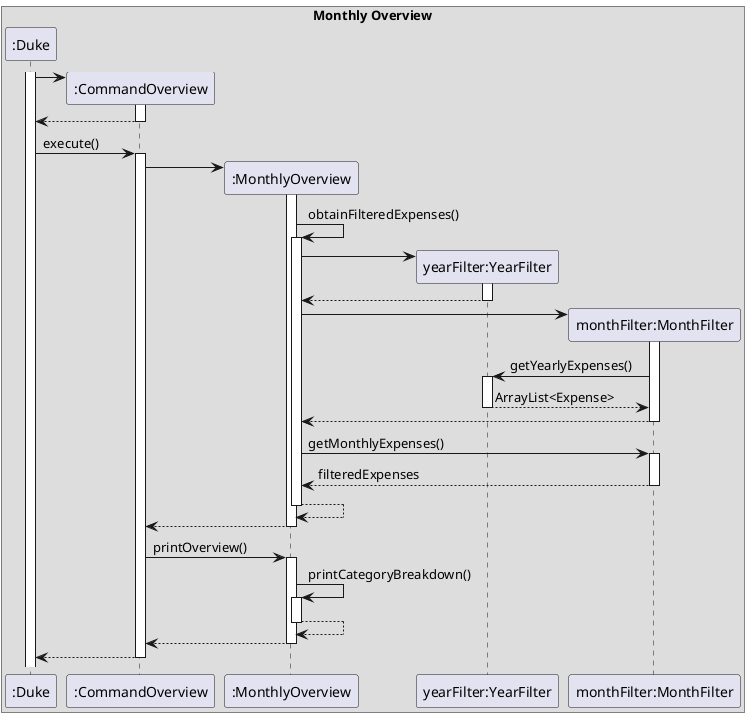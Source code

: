 @startuml
'https://plantuml.com/sequence-diagram

box Monthly Overview

participant ":Duke" as Duke
participant ":CommandOverview" as CommandOverview
participant ":MonthlyOverview" as MonthlyOverview
participant "yearFilter:YearFilter" as YearFilter
participant "monthFilter:MonthFilter" as MonthFilter

activate Duke

create CommandOverview
Duke -> CommandOverview
activate CommandOverview
CommandOverview --> Duke
deactivate CommandOverview

Duke -> CommandOverview : execute()
activate CommandOverview

create MonthlyOverview
CommandOverview -> MonthlyOverview
activate MonthlyOverview
MonthlyOverview -> MonthlyOverview : obtainFilteredExpenses()
activate MonthlyOverview
create YearFilter
MonthlyOverview -> YearFilter
activate YearFilter
YearFilter --> MonthlyOverview
deactivate YearFilter

create MonthFilter
MonthlyOverview -> MonthFilter
activate MonthFilter
MonthFilter -> YearFilter : getYearlyExpenses()
activate YearFilter
YearFilter --> MonthFilter : ArrayList<Expense>
deactivate YearFilter
MonthFilter -->MonthlyOverview
deactivate MonthFilter

MonthlyOverview -> MonthFilter : getMonthlyExpenses()
activate MonthFilter
MonthFilter --> MonthlyOverview : filteredExpenses
deactivate MonthFilter
MonthlyOverview --> MonthlyOverview
deactivate MonthlyOverview
MonthlyOverview --> CommandOverview
deactivate MonthlyOverview

CommandOverview -> MonthlyOverview : printOverview()
activate MonthlyOverview
MonthlyOverview -> MonthlyOverview : printCategoryBreakdown()
activate MonthlyOverview
MonthlyOverview --> MonthlyOverview
deactivate MonthlyOverview
MonthlyOverview --> CommandOverview
deactivate MonthlyOverview

CommandOverview --> Duke
deactivate CommandOverview


@enduml